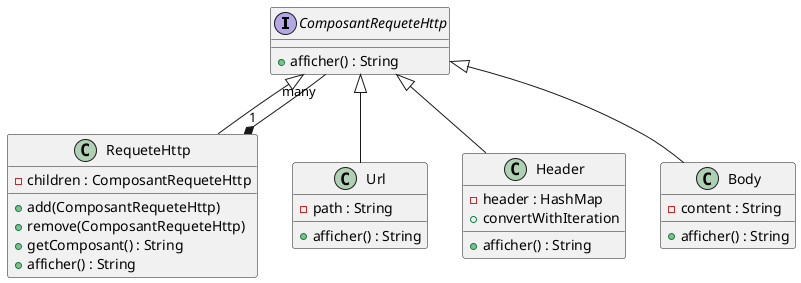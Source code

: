 @startuml Composite
interface ComposantRequeteHttp {
     + afficher() : String   
}
class RequeteHttp{
    - children : ComposantRequeteHttp
    + add(ComposantRequeteHttp)
    + remove(ComposantRequeteHttp)
    + getComposant() : String
    + afficher() : String
}
class Url{
    - path : String
    + afficher() : String
}
class Header{
    - header : HashMap
    + convertWithIteration
    + afficher() : String
}
class Body{
    - content : String
    + afficher() : String
}

RequeteHttp "1" *-- "many" ComposantRequeteHttp
ComposantRequeteHttp <|-- RequeteHttp
ComposantRequeteHttp <|-- Url
ComposantRequeteHttp <|-- Header
ComposantRequeteHttp <|-- Body
@enduml
